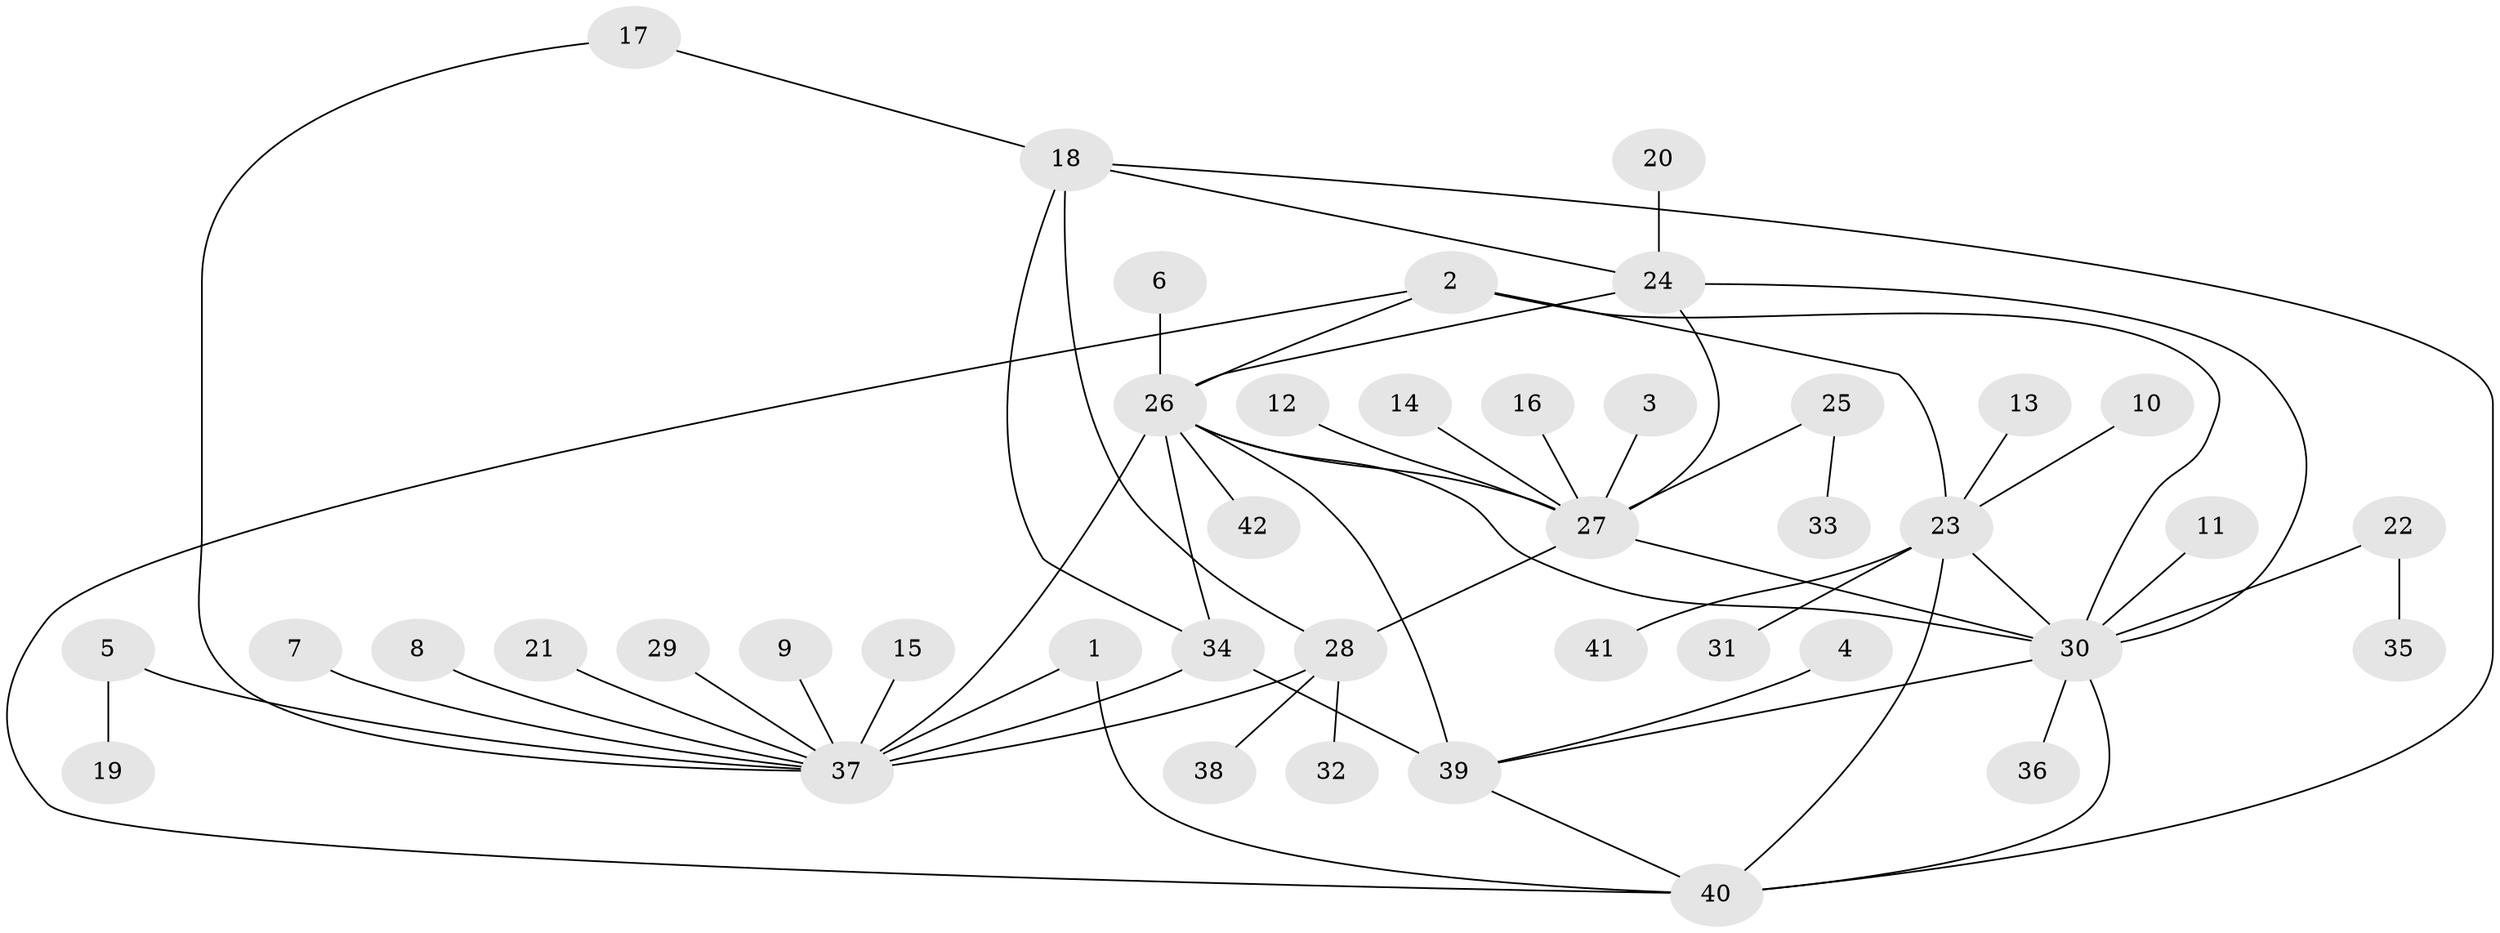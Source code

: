 // original degree distribution, {6: 0.03614457831325301, 4: 0.04819277108433735, 8: 0.024096385542168676, 7: 0.08433734939759036, 5: 0.03614457831325301, 11: 0.012048192771084338, 9: 0.012048192771084338, 3: 0.03614457831325301, 1: 0.5421686746987951, 2: 0.1686746987951807}
// Generated by graph-tools (version 1.1) at 2025/50/03/09/25 03:50:30]
// undirected, 42 vertices, 58 edges
graph export_dot {
graph [start="1"]
  node [color=gray90,style=filled];
  1;
  2;
  3;
  4;
  5;
  6;
  7;
  8;
  9;
  10;
  11;
  12;
  13;
  14;
  15;
  16;
  17;
  18;
  19;
  20;
  21;
  22;
  23;
  24;
  25;
  26;
  27;
  28;
  29;
  30;
  31;
  32;
  33;
  34;
  35;
  36;
  37;
  38;
  39;
  40;
  41;
  42;
  1 -- 37 [weight=3.0];
  1 -- 40 [weight=1.0];
  2 -- 23 [weight=1.0];
  2 -- 26 [weight=1.0];
  2 -- 30 [weight=1.0];
  2 -- 40 [weight=1.0];
  3 -- 27 [weight=1.0];
  4 -- 39 [weight=1.0];
  5 -- 19 [weight=1.0];
  5 -- 37 [weight=1.0];
  6 -- 26 [weight=1.0];
  7 -- 37 [weight=1.0];
  8 -- 37 [weight=1.0];
  9 -- 37 [weight=1.0];
  10 -- 23 [weight=1.0];
  11 -- 30 [weight=1.0];
  12 -- 27 [weight=1.0];
  13 -- 23 [weight=1.0];
  14 -- 27 [weight=1.0];
  15 -- 37 [weight=1.0];
  16 -- 27 [weight=1.0];
  17 -- 18 [weight=1.0];
  17 -- 37 [weight=1.0];
  18 -- 24 [weight=1.0];
  18 -- 28 [weight=3.0];
  18 -- 34 [weight=1.0];
  18 -- 40 [weight=1.0];
  20 -- 24 [weight=1.0];
  21 -- 37 [weight=1.0];
  22 -- 30 [weight=1.0];
  22 -- 35 [weight=1.0];
  23 -- 30 [weight=1.0];
  23 -- 31 [weight=1.0];
  23 -- 40 [weight=1.0];
  23 -- 41 [weight=1.0];
  24 -- 26 [weight=1.0];
  24 -- 27 [weight=1.0];
  24 -- 30 [weight=1.0];
  25 -- 27 [weight=1.0];
  25 -- 33 [weight=1.0];
  26 -- 27 [weight=1.0];
  26 -- 30 [weight=1.0];
  26 -- 34 [weight=1.0];
  26 -- 37 [weight=1.0];
  26 -- 39 [weight=3.0];
  26 -- 42 [weight=1.0];
  27 -- 28 [weight=1.0];
  27 -- 30 [weight=1.0];
  28 -- 32 [weight=1.0];
  28 -- 37 [weight=1.0];
  28 -- 38 [weight=1.0];
  29 -- 37 [weight=1.0];
  30 -- 36 [weight=1.0];
  30 -- 39 [weight=1.0];
  30 -- 40 [weight=1.0];
  34 -- 37 [weight=1.0];
  34 -- 39 [weight=2.0];
  39 -- 40 [weight=1.0];
}
